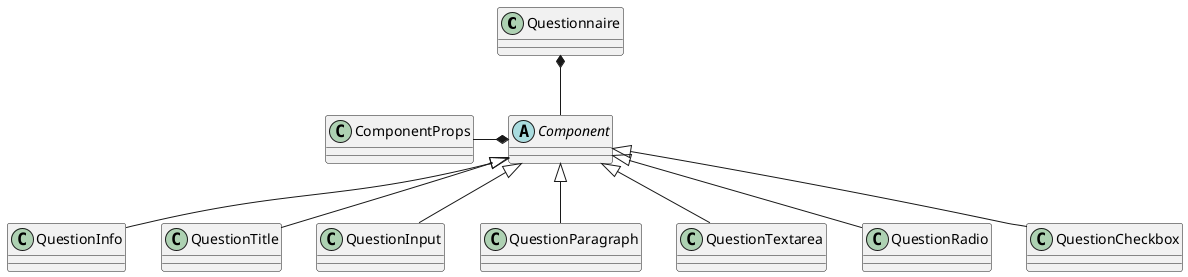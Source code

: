 @startuml
class Questionnaire
class ComponentProps
abstract class Component
class QuestionInfo extends Component
class QuestionTitle extends Component
class QuestionInput extends Component
class QuestionParagraph extends Component
class QuestionTextarea extends Component
class QuestionRadio extends Component
class QuestionCheckbox extends Component
Questionnaire *-- Component
ComponentProps -right-* Component
@enduml